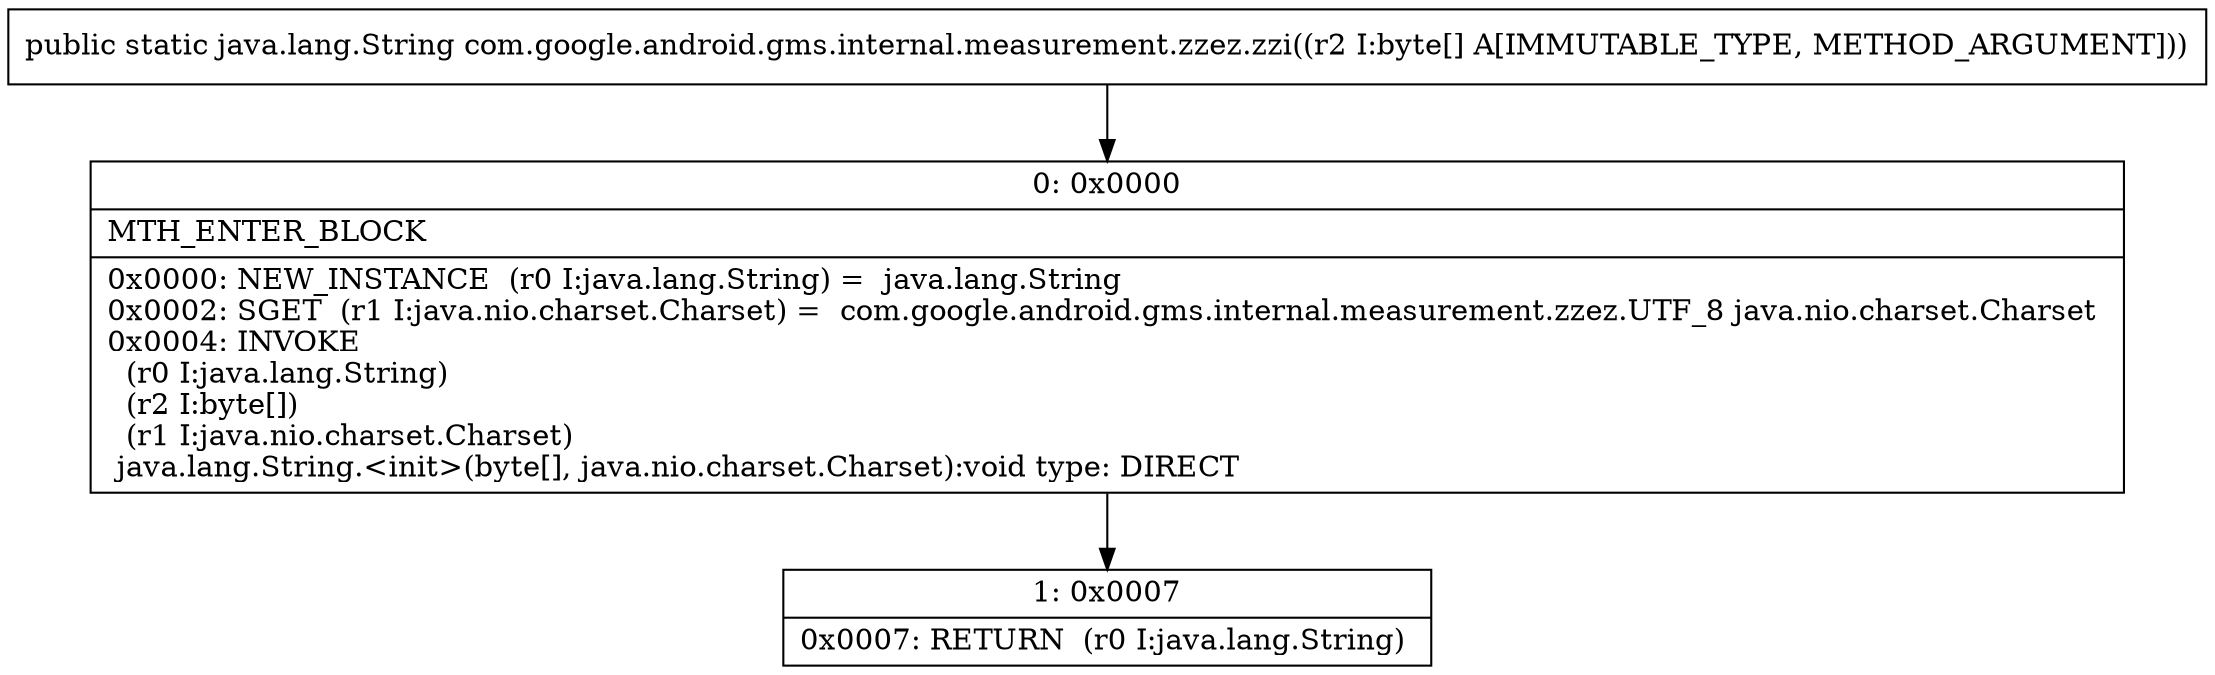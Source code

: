 digraph "CFG forcom.google.android.gms.internal.measurement.zzez.zzi([B)Ljava\/lang\/String;" {
Node_0 [shape=record,label="{0\:\ 0x0000|MTH_ENTER_BLOCK\l|0x0000: NEW_INSTANCE  (r0 I:java.lang.String) =  java.lang.String \l0x0002: SGET  (r1 I:java.nio.charset.Charset) =  com.google.android.gms.internal.measurement.zzez.UTF_8 java.nio.charset.Charset \l0x0004: INVOKE  \l  (r0 I:java.lang.String)\l  (r2 I:byte[])\l  (r1 I:java.nio.charset.Charset)\l java.lang.String.\<init\>(byte[], java.nio.charset.Charset):void type: DIRECT \l}"];
Node_1 [shape=record,label="{1\:\ 0x0007|0x0007: RETURN  (r0 I:java.lang.String) \l}"];
MethodNode[shape=record,label="{public static java.lang.String com.google.android.gms.internal.measurement.zzez.zzi((r2 I:byte[] A[IMMUTABLE_TYPE, METHOD_ARGUMENT])) }"];
MethodNode -> Node_0;
Node_0 -> Node_1;
}

